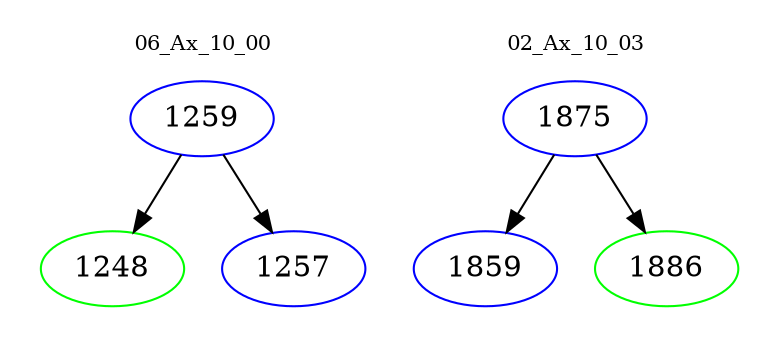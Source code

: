 digraph{
subgraph cluster_0 {
color = white
label = "06_Ax_10_00";
fontsize=10;
T0_1259 [label="1259", color="blue"]
T0_1259 -> T0_1248 [color="black"]
T0_1248 [label="1248", color="green"]
T0_1259 -> T0_1257 [color="black"]
T0_1257 [label="1257", color="blue"]
}
subgraph cluster_1 {
color = white
label = "02_Ax_10_03";
fontsize=10;
T1_1875 [label="1875", color="blue"]
T1_1875 -> T1_1859 [color="black"]
T1_1859 [label="1859", color="blue"]
T1_1875 -> T1_1886 [color="black"]
T1_1886 [label="1886", color="green"]
}
}
